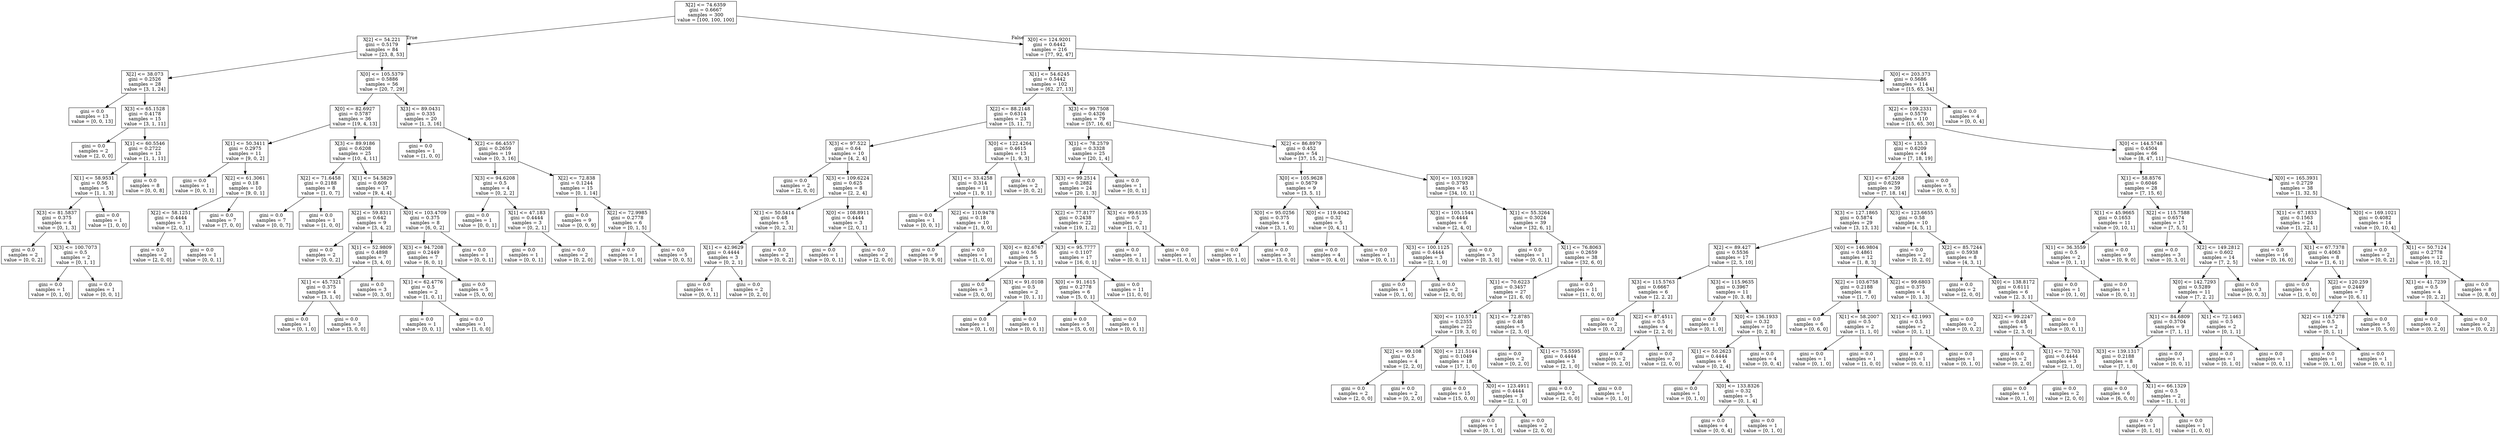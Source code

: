 digraph Tree {
node [shape=box] ;
0 [label="X[2] <= 74.6359\ngini = 0.6667\nsamples = 300\nvalue = [100, 100, 100]"] ;
1 [label="X[2] <= 54.221\ngini = 0.5179\nsamples = 84\nvalue = [23, 8, 53]"] ;
0 -> 1 [labeldistance=2.5, labelangle=45, headlabel="True"] ;
2 [label="X[2] <= 38.073\ngini = 0.2526\nsamples = 28\nvalue = [3, 1, 24]"] ;
1 -> 2 ;
3 [label="gini = 0.0\nsamples = 13\nvalue = [0, 0, 13]"] ;
2 -> 3 ;
4 [label="X[3] <= 65.1528\ngini = 0.4178\nsamples = 15\nvalue = [3, 1, 11]"] ;
2 -> 4 ;
5 [label="gini = 0.0\nsamples = 2\nvalue = [2, 0, 0]"] ;
4 -> 5 ;
6 [label="X[1] <= 60.5546\ngini = 0.2722\nsamples = 13\nvalue = [1, 1, 11]"] ;
4 -> 6 ;
7 [label="X[1] <= 58.9531\ngini = 0.56\nsamples = 5\nvalue = [1, 1, 3]"] ;
6 -> 7 ;
8 [label="X[3] <= 81.5837\ngini = 0.375\nsamples = 4\nvalue = [0, 1, 3]"] ;
7 -> 8 ;
9 [label="gini = 0.0\nsamples = 2\nvalue = [0, 0, 2]"] ;
8 -> 9 ;
10 [label="X[3] <= 100.7073\ngini = 0.5\nsamples = 2\nvalue = [0, 1, 1]"] ;
8 -> 10 ;
11 [label="gini = 0.0\nsamples = 1\nvalue = [0, 1, 0]"] ;
10 -> 11 ;
12 [label="gini = 0.0\nsamples = 1\nvalue = [0, 0, 1]"] ;
10 -> 12 ;
13 [label="gini = 0.0\nsamples = 1\nvalue = [1, 0, 0]"] ;
7 -> 13 ;
14 [label="gini = 0.0\nsamples = 8\nvalue = [0, 0, 8]"] ;
6 -> 14 ;
15 [label="X[0] <= 105.5379\ngini = 0.5886\nsamples = 56\nvalue = [20, 7, 29]"] ;
1 -> 15 ;
16 [label="X[0] <= 82.6927\ngini = 0.5787\nsamples = 36\nvalue = [19, 4, 13]"] ;
15 -> 16 ;
17 [label="X[1] <= 50.3411\ngini = 0.2975\nsamples = 11\nvalue = [9, 0, 2]"] ;
16 -> 17 ;
18 [label="gini = 0.0\nsamples = 1\nvalue = [0, 0, 1]"] ;
17 -> 18 ;
19 [label="X[2] <= 61.3061\ngini = 0.18\nsamples = 10\nvalue = [9, 0, 1]"] ;
17 -> 19 ;
20 [label="X[2] <= 58.1251\ngini = 0.4444\nsamples = 3\nvalue = [2, 0, 1]"] ;
19 -> 20 ;
21 [label="gini = 0.0\nsamples = 2\nvalue = [2, 0, 0]"] ;
20 -> 21 ;
22 [label="gini = 0.0\nsamples = 1\nvalue = [0, 0, 1]"] ;
20 -> 22 ;
23 [label="gini = 0.0\nsamples = 7\nvalue = [7, 0, 0]"] ;
19 -> 23 ;
24 [label="X[3] <= 89.9186\ngini = 0.6208\nsamples = 25\nvalue = [10, 4, 11]"] ;
16 -> 24 ;
25 [label="X[2] <= 71.6458\ngini = 0.2188\nsamples = 8\nvalue = [1, 0, 7]"] ;
24 -> 25 ;
26 [label="gini = 0.0\nsamples = 7\nvalue = [0, 0, 7]"] ;
25 -> 26 ;
27 [label="gini = 0.0\nsamples = 1\nvalue = [1, 0, 0]"] ;
25 -> 27 ;
28 [label="X[1] <= 54.5829\ngini = 0.609\nsamples = 17\nvalue = [9, 4, 4]"] ;
24 -> 28 ;
29 [label="X[2] <= 59.8311\ngini = 0.642\nsamples = 9\nvalue = [3, 4, 2]"] ;
28 -> 29 ;
30 [label="gini = 0.0\nsamples = 2\nvalue = [0, 0, 2]"] ;
29 -> 30 ;
31 [label="X[1] <= 52.9809\ngini = 0.4898\nsamples = 7\nvalue = [3, 4, 0]"] ;
29 -> 31 ;
32 [label="X[1] <= 45.7321\ngini = 0.375\nsamples = 4\nvalue = [3, 1, 0]"] ;
31 -> 32 ;
33 [label="gini = 0.0\nsamples = 1\nvalue = [0, 1, 0]"] ;
32 -> 33 ;
34 [label="gini = 0.0\nsamples = 3\nvalue = [3, 0, 0]"] ;
32 -> 34 ;
35 [label="gini = 0.0\nsamples = 3\nvalue = [0, 3, 0]"] ;
31 -> 35 ;
36 [label="X[0] <= 103.4709\ngini = 0.375\nsamples = 8\nvalue = [6, 0, 2]"] ;
28 -> 36 ;
37 [label="X[3] <= 94.7208\ngini = 0.2449\nsamples = 7\nvalue = [6, 0, 1]"] ;
36 -> 37 ;
38 [label="X[1] <= 62.4776\ngini = 0.5\nsamples = 2\nvalue = [1, 0, 1]"] ;
37 -> 38 ;
39 [label="gini = 0.0\nsamples = 1\nvalue = [0, 0, 1]"] ;
38 -> 39 ;
40 [label="gini = 0.0\nsamples = 1\nvalue = [1, 0, 0]"] ;
38 -> 40 ;
41 [label="gini = 0.0\nsamples = 5\nvalue = [5, 0, 0]"] ;
37 -> 41 ;
42 [label="gini = 0.0\nsamples = 1\nvalue = [0, 0, 1]"] ;
36 -> 42 ;
43 [label="X[3] <= 89.0431\ngini = 0.335\nsamples = 20\nvalue = [1, 3, 16]"] ;
15 -> 43 ;
44 [label="gini = 0.0\nsamples = 1\nvalue = [1, 0, 0]"] ;
43 -> 44 ;
45 [label="X[2] <= 66.4557\ngini = 0.2659\nsamples = 19\nvalue = [0, 3, 16]"] ;
43 -> 45 ;
46 [label="X[3] <= 94.6208\ngini = 0.5\nsamples = 4\nvalue = [0, 2, 2]"] ;
45 -> 46 ;
47 [label="gini = 0.0\nsamples = 1\nvalue = [0, 0, 1]"] ;
46 -> 47 ;
48 [label="X[1] <= 47.183\ngini = 0.4444\nsamples = 3\nvalue = [0, 2, 1]"] ;
46 -> 48 ;
49 [label="gini = 0.0\nsamples = 1\nvalue = [0, 0, 1]"] ;
48 -> 49 ;
50 [label="gini = 0.0\nsamples = 2\nvalue = [0, 2, 0]"] ;
48 -> 50 ;
51 [label="X[2] <= 72.838\ngini = 0.1244\nsamples = 15\nvalue = [0, 1, 14]"] ;
45 -> 51 ;
52 [label="gini = 0.0\nsamples = 9\nvalue = [0, 0, 9]"] ;
51 -> 52 ;
53 [label="X[2] <= 72.9985\ngini = 0.2778\nsamples = 6\nvalue = [0, 1, 5]"] ;
51 -> 53 ;
54 [label="gini = 0.0\nsamples = 1\nvalue = [0, 1, 0]"] ;
53 -> 54 ;
55 [label="gini = 0.0\nsamples = 5\nvalue = [0, 0, 5]"] ;
53 -> 55 ;
56 [label="X[0] <= 124.9201\ngini = 0.6442\nsamples = 216\nvalue = [77, 92, 47]"] ;
0 -> 56 [labeldistance=2.5, labelangle=-45, headlabel="False"] ;
57 [label="X[1] <= 54.6245\ngini = 0.5442\nsamples = 102\nvalue = [62, 27, 13]"] ;
56 -> 57 ;
58 [label="X[2] <= 88.2148\ngini = 0.6314\nsamples = 23\nvalue = [5, 11, 7]"] ;
57 -> 58 ;
59 [label="X[3] <= 97.522\ngini = 0.64\nsamples = 10\nvalue = [4, 2, 4]"] ;
58 -> 59 ;
60 [label="gini = 0.0\nsamples = 2\nvalue = [2, 0, 0]"] ;
59 -> 60 ;
61 [label="X[3] <= 109.6224\ngini = 0.625\nsamples = 8\nvalue = [2, 2, 4]"] ;
59 -> 61 ;
62 [label="X[1] <= 50.5414\ngini = 0.48\nsamples = 5\nvalue = [0, 2, 3]"] ;
61 -> 62 ;
63 [label="X[1] <= 42.9629\ngini = 0.4444\nsamples = 3\nvalue = [0, 2, 1]"] ;
62 -> 63 ;
64 [label="gini = 0.0\nsamples = 1\nvalue = [0, 0, 1]"] ;
63 -> 64 ;
65 [label="gini = 0.0\nsamples = 2\nvalue = [0, 2, 0]"] ;
63 -> 65 ;
66 [label="gini = 0.0\nsamples = 2\nvalue = [0, 0, 2]"] ;
62 -> 66 ;
67 [label="X[0] <= 108.8911\ngini = 0.4444\nsamples = 3\nvalue = [2, 0, 1]"] ;
61 -> 67 ;
68 [label="gini = 0.0\nsamples = 1\nvalue = [0, 0, 1]"] ;
67 -> 68 ;
69 [label="gini = 0.0\nsamples = 2\nvalue = [2, 0, 0]"] ;
67 -> 69 ;
70 [label="X[0] <= 122.4264\ngini = 0.4615\nsamples = 13\nvalue = [1, 9, 3]"] ;
58 -> 70 ;
71 [label="X[1] <= 33.4258\ngini = 0.314\nsamples = 11\nvalue = [1, 9, 1]"] ;
70 -> 71 ;
72 [label="gini = 0.0\nsamples = 1\nvalue = [0, 0, 1]"] ;
71 -> 72 ;
73 [label="X[2] <= 110.9478\ngini = 0.18\nsamples = 10\nvalue = [1, 9, 0]"] ;
71 -> 73 ;
74 [label="gini = 0.0\nsamples = 9\nvalue = [0, 9, 0]"] ;
73 -> 74 ;
75 [label="gini = 0.0\nsamples = 1\nvalue = [1, 0, 0]"] ;
73 -> 75 ;
76 [label="gini = 0.0\nsamples = 2\nvalue = [0, 0, 2]"] ;
70 -> 76 ;
77 [label="X[3] <= 99.7508\ngini = 0.4326\nsamples = 79\nvalue = [57, 16, 6]"] ;
57 -> 77 ;
78 [label="X[1] <= 78.2579\ngini = 0.3328\nsamples = 25\nvalue = [20, 1, 4]"] ;
77 -> 78 ;
79 [label="X[3] <= 99.2514\ngini = 0.2882\nsamples = 24\nvalue = [20, 1, 3]"] ;
78 -> 79 ;
80 [label="X[2] <= 77.8177\ngini = 0.2438\nsamples = 22\nvalue = [19, 1, 2]"] ;
79 -> 80 ;
81 [label="X[0] <= 82.6767\ngini = 0.56\nsamples = 5\nvalue = [3, 1, 1]"] ;
80 -> 81 ;
82 [label="gini = 0.0\nsamples = 3\nvalue = [3, 0, 0]"] ;
81 -> 82 ;
83 [label="X[3] <= 91.0108\ngini = 0.5\nsamples = 2\nvalue = [0, 1, 1]"] ;
81 -> 83 ;
84 [label="gini = 0.0\nsamples = 1\nvalue = [0, 1, 0]"] ;
83 -> 84 ;
85 [label="gini = 0.0\nsamples = 1\nvalue = [0, 0, 1]"] ;
83 -> 85 ;
86 [label="X[3] <= 95.7777\ngini = 0.1107\nsamples = 17\nvalue = [16, 0, 1]"] ;
80 -> 86 ;
87 [label="X[0] <= 91.1615\ngini = 0.2778\nsamples = 6\nvalue = [5, 0, 1]"] ;
86 -> 87 ;
88 [label="gini = 0.0\nsamples = 5\nvalue = [5, 0, 0]"] ;
87 -> 88 ;
89 [label="gini = 0.0\nsamples = 1\nvalue = [0, 0, 1]"] ;
87 -> 89 ;
90 [label="gini = 0.0\nsamples = 11\nvalue = [11, 0, 0]"] ;
86 -> 90 ;
91 [label="X[3] <= 99.6135\ngini = 0.5\nsamples = 2\nvalue = [1, 0, 1]"] ;
79 -> 91 ;
92 [label="gini = 0.0\nsamples = 1\nvalue = [0, 0, 1]"] ;
91 -> 92 ;
93 [label="gini = 0.0\nsamples = 1\nvalue = [1, 0, 0]"] ;
91 -> 93 ;
94 [label="gini = 0.0\nsamples = 1\nvalue = [0, 0, 1]"] ;
78 -> 94 ;
95 [label="X[2] <= 86.8979\ngini = 0.452\nsamples = 54\nvalue = [37, 15, 2]"] ;
77 -> 95 ;
96 [label="X[0] <= 105.9628\ngini = 0.5679\nsamples = 9\nvalue = [3, 5, 1]"] ;
95 -> 96 ;
97 [label="X[0] <= 95.0256\ngini = 0.375\nsamples = 4\nvalue = [3, 1, 0]"] ;
96 -> 97 ;
98 [label="gini = 0.0\nsamples = 1\nvalue = [0, 1, 0]"] ;
97 -> 98 ;
99 [label="gini = 0.0\nsamples = 3\nvalue = [3, 0, 0]"] ;
97 -> 99 ;
100 [label="X[0] <= 119.4042\ngini = 0.32\nsamples = 5\nvalue = [0, 4, 1]"] ;
96 -> 100 ;
101 [label="gini = 0.0\nsamples = 4\nvalue = [0, 4, 0]"] ;
100 -> 101 ;
102 [label="gini = 0.0\nsamples = 1\nvalue = [0, 0, 1]"] ;
100 -> 102 ;
103 [label="X[0] <= 103.1928\ngini = 0.3793\nsamples = 45\nvalue = [34, 10, 1]"] ;
95 -> 103 ;
104 [label="X[3] <= 105.1544\ngini = 0.4444\nsamples = 6\nvalue = [2, 4, 0]"] ;
103 -> 104 ;
105 [label="X[3] <= 100.1125\ngini = 0.4444\nsamples = 3\nvalue = [2, 1, 0]"] ;
104 -> 105 ;
106 [label="gini = 0.0\nsamples = 1\nvalue = [0, 1, 0]"] ;
105 -> 106 ;
107 [label="gini = 0.0\nsamples = 2\nvalue = [2, 0, 0]"] ;
105 -> 107 ;
108 [label="gini = 0.0\nsamples = 3\nvalue = [0, 3, 0]"] ;
104 -> 108 ;
109 [label="X[1] <= 55.3264\ngini = 0.3024\nsamples = 39\nvalue = [32, 6, 1]"] ;
103 -> 109 ;
110 [label="gini = 0.0\nsamples = 1\nvalue = [0, 0, 1]"] ;
109 -> 110 ;
111 [label="X[1] <= 76.8063\ngini = 0.2659\nsamples = 38\nvalue = [32, 6, 0]"] ;
109 -> 111 ;
112 [label="X[1] <= 70.6223\ngini = 0.3457\nsamples = 27\nvalue = [21, 6, 0]"] ;
111 -> 112 ;
113 [label="X[0] <= 110.5711\ngini = 0.2355\nsamples = 22\nvalue = [19, 3, 0]"] ;
112 -> 113 ;
114 [label="X[2] <= 99.108\ngini = 0.5\nsamples = 4\nvalue = [2, 2, 0]"] ;
113 -> 114 ;
115 [label="gini = 0.0\nsamples = 2\nvalue = [2, 0, 0]"] ;
114 -> 115 ;
116 [label="gini = 0.0\nsamples = 2\nvalue = [0, 2, 0]"] ;
114 -> 116 ;
117 [label="X[0] <= 121.5144\ngini = 0.1049\nsamples = 18\nvalue = [17, 1, 0]"] ;
113 -> 117 ;
118 [label="gini = 0.0\nsamples = 15\nvalue = [15, 0, 0]"] ;
117 -> 118 ;
119 [label="X[0] <= 123.4911\ngini = 0.4444\nsamples = 3\nvalue = [2, 1, 0]"] ;
117 -> 119 ;
120 [label="gini = 0.0\nsamples = 1\nvalue = [0, 1, 0]"] ;
119 -> 120 ;
121 [label="gini = 0.0\nsamples = 2\nvalue = [2, 0, 0]"] ;
119 -> 121 ;
122 [label="X[1] <= 72.8785\ngini = 0.48\nsamples = 5\nvalue = [2, 3, 0]"] ;
112 -> 122 ;
123 [label="gini = 0.0\nsamples = 2\nvalue = [0, 2, 0]"] ;
122 -> 123 ;
124 [label="X[1] <= 75.5595\ngini = 0.4444\nsamples = 3\nvalue = [2, 1, 0]"] ;
122 -> 124 ;
125 [label="gini = 0.0\nsamples = 2\nvalue = [2, 0, 0]"] ;
124 -> 125 ;
126 [label="gini = 0.0\nsamples = 1\nvalue = [0, 1, 0]"] ;
124 -> 126 ;
127 [label="gini = 0.0\nsamples = 11\nvalue = [11, 0, 0]"] ;
111 -> 127 ;
128 [label="X[0] <= 203.373\ngini = 0.5686\nsamples = 114\nvalue = [15, 65, 34]"] ;
56 -> 128 ;
129 [label="X[2] <= 109.2331\ngini = 0.5579\nsamples = 110\nvalue = [15, 65, 30]"] ;
128 -> 129 ;
130 [label="X[3] <= 135.3\ngini = 0.6209\nsamples = 44\nvalue = [7, 18, 19]"] ;
129 -> 130 ;
131 [label="X[1] <= 67.4268\ngini = 0.6259\nsamples = 39\nvalue = [7, 18, 14]"] ;
130 -> 131 ;
132 [label="X[3] <= 127.1865\ngini = 0.5874\nsamples = 29\nvalue = [3, 13, 13]"] ;
131 -> 132 ;
133 [label="X[2] <= 89.427\ngini = 0.5536\nsamples = 17\nvalue = [2, 5, 10]"] ;
132 -> 133 ;
134 [label="X[3] <= 115.5763\ngini = 0.6667\nsamples = 6\nvalue = [2, 2, 2]"] ;
133 -> 134 ;
135 [label="gini = 0.0\nsamples = 2\nvalue = [0, 0, 2]"] ;
134 -> 135 ;
136 [label="X[2] <= 87.4511\ngini = 0.5\nsamples = 4\nvalue = [2, 2, 0]"] ;
134 -> 136 ;
137 [label="gini = 0.0\nsamples = 2\nvalue = [0, 2, 0]"] ;
136 -> 137 ;
138 [label="gini = 0.0\nsamples = 2\nvalue = [2, 0, 0]"] ;
136 -> 138 ;
139 [label="X[3] <= 115.9635\ngini = 0.3967\nsamples = 11\nvalue = [0, 3, 8]"] ;
133 -> 139 ;
140 [label="gini = 0.0\nsamples = 1\nvalue = [0, 1, 0]"] ;
139 -> 140 ;
141 [label="X[0] <= 136.1933\ngini = 0.32\nsamples = 10\nvalue = [0, 2, 8]"] ;
139 -> 141 ;
142 [label="X[1] <= 50.2623\ngini = 0.4444\nsamples = 6\nvalue = [0, 2, 4]"] ;
141 -> 142 ;
143 [label="gini = 0.0\nsamples = 1\nvalue = [0, 1, 0]"] ;
142 -> 143 ;
144 [label="X[0] <= 133.8326\ngini = 0.32\nsamples = 5\nvalue = [0, 1, 4]"] ;
142 -> 144 ;
145 [label="gini = 0.0\nsamples = 4\nvalue = [0, 0, 4]"] ;
144 -> 145 ;
146 [label="gini = 0.0\nsamples = 1\nvalue = [0, 1, 0]"] ;
144 -> 146 ;
147 [label="gini = 0.0\nsamples = 4\nvalue = [0, 0, 4]"] ;
141 -> 147 ;
148 [label="X[0] <= 146.9804\ngini = 0.4861\nsamples = 12\nvalue = [1, 8, 3]"] ;
132 -> 148 ;
149 [label="X[2] <= 103.6758\ngini = 0.2188\nsamples = 8\nvalue = [1, 7, 0]"] ;
148 -> 149 ;
150 [label="gini = 0.0\nsamples = 6\nvalue = [0, 6, 0]"] ;
149 -> 150 ;
151 [label="X[1] <= 58.2007\ngini = 0.5\nsamples = 2\nvalue = [1, 1, 0]"] ;
149 -> 151 ;
152 [label="gini = 0.0\nsamples = 1\nvalue = [0, 1, 0]"] ;
151 -> 152 ;
153 [label="gini = 0.0\nsamples = 1\nvalue = [1, 0, 0]"] ;
151 -> 153 ;
154 [label="X[2] <= 99.6803\ngini = 0.375\nsamples = 4\nvalue = [0, 1, 3]"] ;
148 -> 154 ;
155 [label="X[1] <= 62.1993\ngini = 0.5\nsamples = 2\nvalue = [0, 1, 1]"] ;
154 -> 155 ;
156 [label="gini = 0.0\nsamples = 1\nvalue = [0, 0, 1]"] ;
155 -> 156 ;
157 [label="gini = 0.0\nsamples = 1\nvalue = [0, 1, 0]"] ;
155 -> 157 ;
158 [label="gini = 0.0\nsamples = 2\nvalue = [0, 0, 2]"] ;
154 -> 158 ;
159 [label="X[3] <= 123.6655\ngini = 0.58\nsamples = 10\nvalue = [4, 5, 1]"] ;
131 -> 159 ;
160 [label="gini = 0.0\nsamples = 2\nvalue = [0, 2, 0]"] ;
159 -> 160 ;
161 [label="X[2] <= 85.7244\ngini = 0.5938\nsamples = 8\nvalue = [4, 3, 1]"] ;
159 -> 161 ;
162 [label="gini = 0.0\nsamples = 2\nvalue = [2, 0, 0]"] ;
161 -> 162 ;
163 [label="X[0] <= 138.8172\ngini = 0.6111\nsamples = 6\nvalue = [2, 3, 1]"] ;
161 -> 163 ;
164 [label="X[2] <= 99.2247\ngini = 0.48\nsamples = 5\nvalue = [2, 3, 0]"] ;
163 -> 164 ;
165 [label="gini = 0.0\nsamples = 2\nvalue = [0, 2, 0]"] ;
164 -> 165 ;
166 [label="X[1] <= 72.703\ngini = 0.4444\nsamples = 3\nvalue = [2, 1, 0]"] ;
164 -> 166 ;
167 [label="gini = 0.0\nsamples = 1\nvalue = [0, 1, 0]"] ;
166 -> 167 ;
168 [label="gini = 0.0\nsamples = 2\nvalue = [2, 0, 0]"] ;
166 -> 168 ;
169 [label="gini = 0.0\nsamples = 1\nvalue = [0, 0, 1]"] ;
163 -> 169 ;
170 [label="gini = 0.0\nsamples = 5\nvalue = [0, 0, 5]"] ;
130 -> 170 ;
171 [label="X[0] <= 144.5748\ngini = 0.4504\nsamples = 66\nvalue = [8, 47, 11]"] ;
129 -> 171 ;
172 [label="X[1] <= 58.8576\ngini = 0.6046\nsamples = 28\nvalue = [7, 15, 6]"] ;
171 -> 172 ;
173 [label="X[1] <= 45.9665\ngini = 0.1653\nsamples = 11\nvalue = [0, 10, 1]"] ;
172 -> 173 ;
174 [label="X[1] <= 36.3559\ngini = 0.5\nsamples = 2\nvalue = [0, 1, 1]"] ;
173 -> 174 ;
175 [label="gini = 0.0\nsamples = 1\nvalue = [0, 1, 0]"] ;
174 -> 175 ;
176 [label="gini = 0.0\nsamples = 1\nvalue = [0, 0, 1]"] ;
174 -> 176 ;
177 [label="gini = 0.0\nsamples = 9\nvalue = [0, 9, 0]"] ;
173 -> 177 ;
178 [label="X[2] <= 115.7588\ngini = 0.6574\nsamples = 17\nvalue = [7, 5, 5]"] ;
172 -> 178 ;
179 [label="gini = 0.0\nsamples = 3\nvalue = [0, 3, 0]"] ;
178 -> 179 ;
180 [label="X[2] <= 149.2812\ngini = 0.602\nsamples = 14\nvalue = [7, 2, 5]"] ;
178 -> 180 ;
181 [label="X[0] <= 142.7293\ngini = 0.5289\nsamples = 11\nvalue = [7, 2, 2]"] ;
180 -> 181 ;
182 [label="X[1] <= 84.6809\ngini = 0.3704\nsamples = 9\nvalue = [7, 1, 1]"] ;
181 -> 182 ;
183 [label="X[3] <= 139.1317\ngini = 0.2188\nsamples = 8\nvalue = [7, 1, 0]"] ;
182 -> 183 ;
184 [label="gini = 0.0\nsamples = 6\nvalue = [6, 0, 0]"] ;
183 -> 184 ;
185 [label="X[1] <= 66.1329\ngini = 0.5\nsamples = 2\nvalue = [1, 1, 0]"] ;
183 -> 185 ;
186 [label="gini = 0.0\nsamples = 1\nvalue = [0, 1, 0]"] ;
185 -> 186 ;
187 [label="gini = 0.0\nsamples = 1\nvalue = [1, 0, 0]"] ;
185 -> 187 ;
188 [label="gini = 0.0\nsamples = 1\nvalue = [0, 0, 1]"] ;
182 -> 188 ;
189 [label="X[1] <= 72.1463\ngini = 0.5\nsamples = 2\nvalue = [0, 1, 1]"] ;
181 -> 189 ;
190 [label="gini = 0.0\nsamples = 1\nvalue = [0, 1, 0]"] ;
189 -> 190 ;
191 [label="gini = 0.0\nsamples = 1\nvalue = [0, 0, 1]"] ;
189 -> 191 ;
192 [label="gini = 0.0\nsamples = 3\nvalue = [0, 0, 3]"] ;
180 -> 192 ;
193 [label="X[0] <= 165.3931\ngini = 0.2729\nsamples = 38\nvalue = [1, 32, 5]"] ;
171 -> 193 ;
194 [label="X[1] <= 67.1833\ngini = 0.1563\nsamples = 24\nvalue = [1, 22, 1]"] ;
193 -> 194 ;
195 [label="gini = 0.0\nsamples = 16\nvalue = [0, 16, 0]"] ;
194 -> 195 ;
196 [label="X[1] <= 67.7378\ngini = 0.4063\nsamples = 8\nvalue = [1, 6, 1]"] ;
194 -> 196 ;
197 [label="gini = 0.0\nsamples = 1\nvalue = [1, 0, 0]"] ;
196 -> 197 ;
198 [label="X[2] <= 120.259\ngini = 0.2449\nsamples = 7\nvalue = [0, 6, 1]"] ;
196 -> 198 ;
199 [label="X[2] <= 116.7278\ngini = 0.5\nsamples = 2\nvalue = [0, 1, 1]"] ;
198 -> 199 ;
200 [label="gini = 0.0\nsamples = 1\nvalue = [0, 1, 0]"] ;
199 -> 200 ;
201 [label="gini = 0.0\nsamples = 1\nvalue = [0, 0, 1]"] ;
199 -> 201 ;
202 [label="gini = 0.0\nsamples = 5\nvalue = [0, 5, 0]"] ;
198 -> 202 ;
203 [label="X[0] <= 169.1021\ngini = 0.4082\nsamples = 14\nvalue = [0, 10, 4]"] ;
193 -> 203 ;
204 [label="gini = 0.0\nsamples = 2\nvalue = [0, 0, 2]"] ;
203 -> 204 ;
205 [label="X[1] <= 50.7124\ngini = 0.2778\nsamples = 12\nvalue = [0, 10, 2]"] ;
203 -> 205 ;
206 [label="X[1] <= 41.7239\ngini = 0.5\nsamples = 4\nvalue = [0, 2, 2]"] ;
205 -> 206 ;
207 [label="gini = 0.0\nsamples = 2\nvalue = [0, 2, 0]"] ;
206 -> 207 ;
208 [label="gini = 0.0\nsamples = 2\nvalue = [0, 0, 2]"] ;
206 -> 208 ;
209 [label="gini = 0.0\nsamples = 8\nvalue = [0, 8, 0]"] ;
205 -> 209 ;
210 [label="gini = 0.0\nsamples = 4\nvalue = [0, 0, 4]"] ;
128 -> 210 ;
}